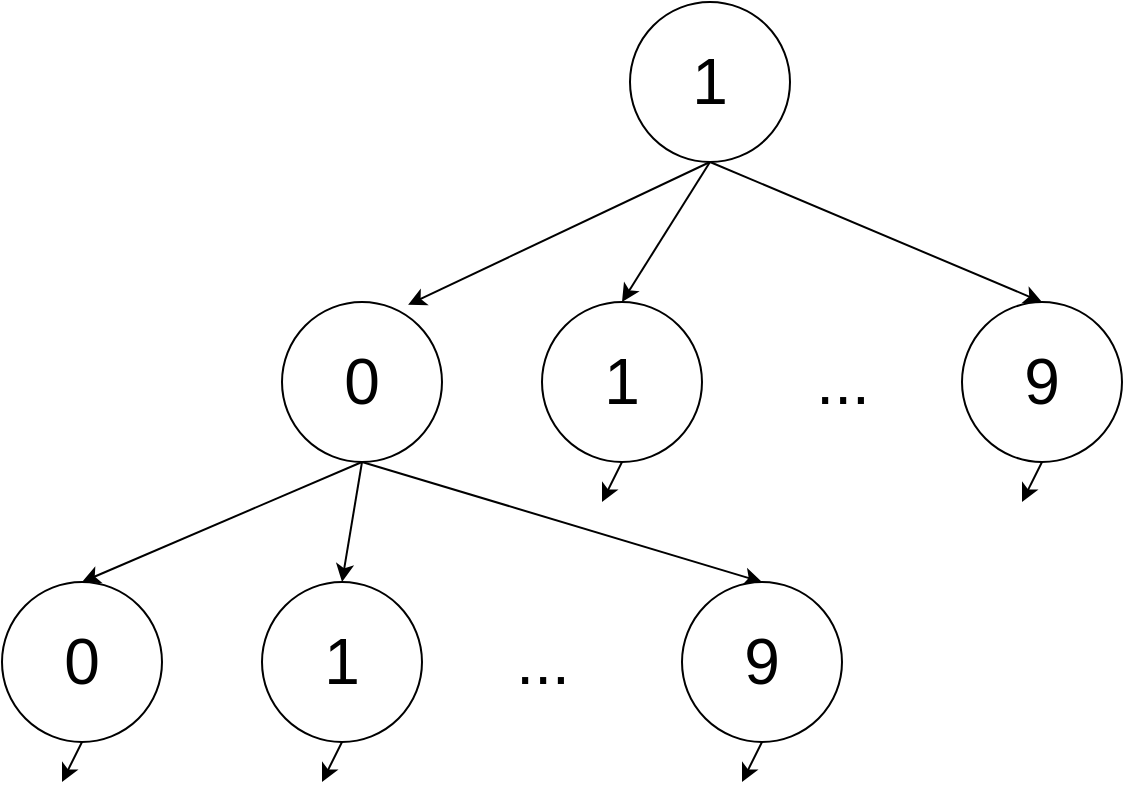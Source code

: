 <mxfile>
    <diagram id="H1XlL-YzP1E3FzQf1uy-" name="Page-1">
        <mxGraphModel dx="607" dy="2717" grid="1" gridSize="10" guides="1" tooltips="1" connect="1" arrows="1" fold="1" page="1" pageScale="1" pageWidth="827" pageHeight="1169" math="0" shadow="0">
            <root>
                <mxCell id="0"/>
                <mxCell id="1" parent="0"/>
                <mxCell id="7" style="edgeStyle=none;html=1;exitX=0.5;exitY=1;exitDx=0;exitDy=0;entryX=0.788;entryY=0.017;entryDx=0;entryDy=0;entryPerimeter=0;fontSize=32;" edge="1" parent="1" source="3" target="4">
                    <mxGeometry relative="1" as="geometry"/>
                </mxCell>
                <mxCell id="8" style="edgeStyle=none;html=1;exitX=0.5;exitY=1;exitDx=0;exitDy=0;entryX=0.5;entryY=0;entryDx=0;entryDy=0;fontSize=32;" edge="1" parent="1" source="3" target="5">
                    <mxGeometry relative="1" as="geometry"/>
                </mxCell>
                <mxCell id="9" style="edgeStyle=none;html=1;exitX=0.5;exitY=1;exitDx=0;exitDy=0;entryX=0.5;entryY=0;entryDx=0;entryDy=0;fontSize=32;" edge="1" parent="1" source="3" target="6">
                    <mxGeometry relative="1" as="geometry"/>
                </mxCell>
                <mxCell id="3" value="1" style="ellipse;whiteSpace=wrap;html=1;aspect=fixed;fontSize=32;" vertex="1" parent="1">
                    <mxGeometry x="334" y="140" width="80" height="80" as="geometry"/>
                </mxCell>
                <mxCell id="17" style="edgeStyle=none;html=1;exitX=0.5;exitY=1;exitDx=0;exitDy=0;entryX=0.5;entryY=0;entryDx=0;entryDy=0;fontSize=32;" edge="1" parent="1" source="4" target="13">
                    <mxGeometry relative="1" as="geometry"/>
                </mxCell>
                <mxCell id="19" style="edgeStyle=none;html=1;exitX=0.5;exitY=1;exitDx=0;exitDy=0;entryX=0.5;entryY=0;entryDx=0;entryDy=0;fontSize=32;" edge="1" parent="1" source="4" target="14">
                    <mxGeometry relative="1" as="geometry"/>
                </mxCell>
                <mxCell id="20" style="edgeStyle=none;html=1;exitX=0.5;exitY=1;exitDx=0;exitDy=0;entryX=0.5;entryY=0;entryDx=0;entryDy=0;fontSize=32;" edge="1" parent="1" source="4" target="15">
                    <mxGeometry relative="1" as="geometry"/>
                </mxCell>
                <mxCell id="4" value="0" style="ellipse;whiteSpace=wrap;html=1;aspect=fixed;fontSize=32;" vertex="1" parent="1">
                    <mxGeometry x="160" y="290" width="80" height="80" as="geometry"/>
                </mxCell>
                <mxCell id="21" style="edgeStyle=none;html=1;exitX=0.5;exitY=1;exitDx=0;exitDy=0;fontSize=32;" edge="1" parent="1" source="5">
                    <mxGeometry relative="1" as="geometry">
                        <mxPoint x="320.0" y="390" as="targetPoint"/>
                    </mxGeometry>
                </mxCell>
                <mxCell id="5" value="1" style="ellipse;whiteSpace=wrap;html=1;aspect=fixed;fontSize=32;" vertex="1" parent="1">
                    <mxGeometry x="290" y="290" width="80" height="80" as="geometry"/>
                </mxCell>
                <mxCell id="22" style="edgeStyle=none;html=1;exitX=0.5;exitY=1;exitDx=0;exitDy=0;fontSize=32;" edge="1" parent="1" source="6">
                    <mxGeometry relative="1" as="geometry">
                        <mxPoint x="530" y="390" as="targetPoint"/>
                    </mxGeometry>
                </mxCell>
                <mxCell id="6" value="9" style="ellipse;whiteSpace=wrap;html=1;aspect=fixed;fontSize=32;" vertex="1" parent="1">
                    <mxGeometry x="500" y="290" width="80" height="80" as="geometry"/>
                </mxCell>
                <mxCell id="10" value="&lt;font style=&quot;font-size: 32px;&quot;&gt;...&lt;/font&gt;" style="text;html=1;align=center;verticalAlign=middle;resizable=0;points=[];autosize=1;strokeColor=none;fillColor=none;fontSize=32;" vertex="1" parent="1">
                    <mxGeometry x="420" y="310" width="40" height="40" as="geometry"/>
                </mxCell>
                <mxCell id="23" style="edgeStyle=none;html=1;exitX=0.5;exitY=1;exitDx=0;exitDy=0;fontSize=32;" edge="1" parent="1" source="13">
                    <mxGeometry relative="1" as="geometry">
                        <mxPoint x="50" y="530" as="targetPoint"/>
                    </mxGeometry>
                </mxCell>
                <mxCell id="13" value="0" style="ellipse;whiteSpace=wrap;html=1;aspect=fixed;fontSize=32;" vertex="1" parent="1">
                    <mxGeometry x="20" y="430" width="80" height="80" as="geometry"/>
                </mxCell>
                <mxCell id="24" style="edgeStyle=none;html=1;exitX=0.5;exitY=1;exitDx=0;exitDy=0;fontSize=32;" edge="1" parent="1" source="14">
                    <mxGeometry relative="1" as="geometry">
                        <mxPoint x="180" y="530" as="targetPoint"/>
                    </mxGeometry>
                </mxCell>
                <mxCell id="14" value="1" style="ellipse;whiteSpace=wrap;html=1;aspect=fixed;fontSize=32;" vertex="1" parent="1">
                    <mxGeometry x="150" y="430" width="80" height="80" as="geometry"/>
                </mxCell>
                <mxCell id="26" style="edgeStyle=none;html=1;exitX=0.5;exitY=1;exitDx=0;exitDy=0;fontSize=32;" edge="1" parent="1" source="15">
                    <mxGeometry relative="1" as="geometry">
                        <mxPoint x="390.0" y="530" as="targetPoint"/>
                    </mxGeometry>
                </mxCell>
                <mxCell id="15" value="9" style="ellipse;whiteSpace=wrap;html=1;aspect=fixed;fontSize=32;" vertex="1" parent="1">
                    <mxGeometry x="360" y="430" width="80" height="80" as="geometry"/>
                </mxCell>
                <mxCell id="16" value="&lt;font style=&quot;font-size: 32px;&quot;&gt;...&lt;/font&gt;" style="text;html=1;align=center;verticalAlign=middle;resizable=0;points=[];autosize=1;strokeColor=none;fillColor=none;fontSize=32;" vertex="1" parent="1">
                    <mxGeometry x="270" y="450" width="40" height="40" as="geometry"/>
                </mxCell>
            </root>
        </mxGraphModel>
    </diagram>
</mxfile>
